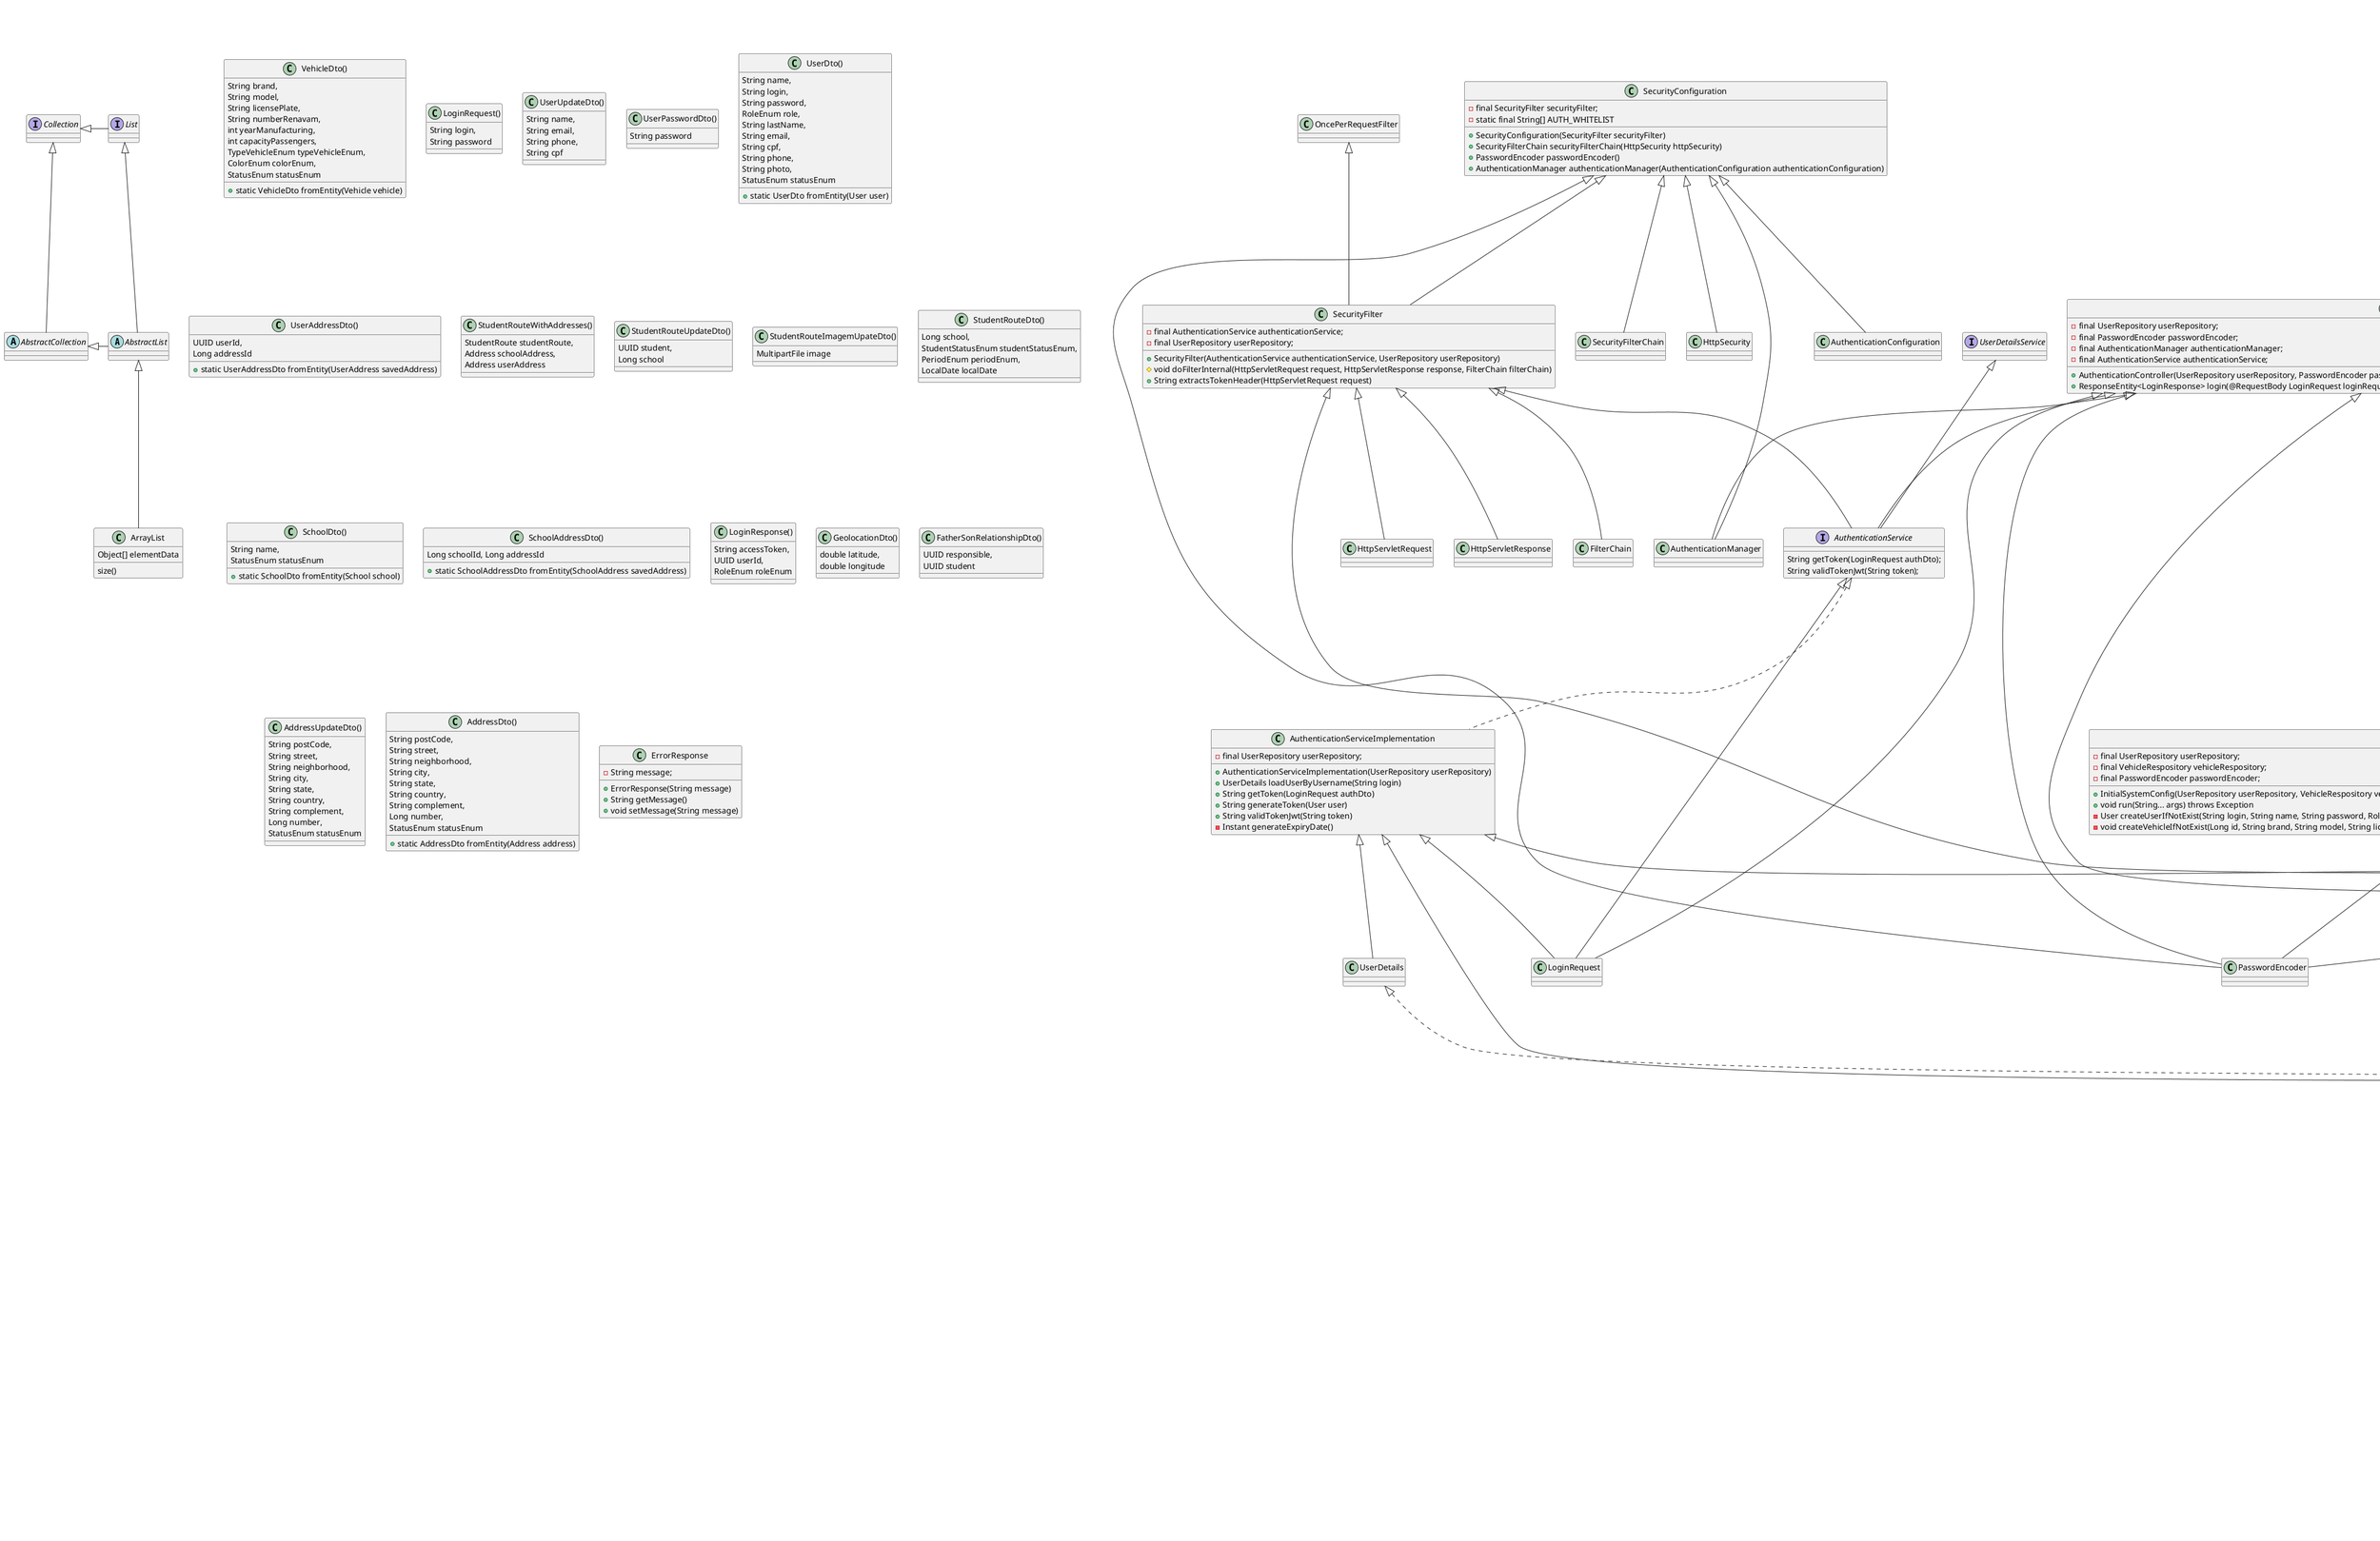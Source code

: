@startuml
'https://plantuml.com/class-diagram

abstract class AbstractList
abstract AbstractCollection
interface List
interface Collection

List <|-- AbstractList
Collection <|-- AbstractCollection

Collection <|- List
AbstractCollection <|- AbstractList
AbstractList <|-- ArrayList

class ArrayList {
    Object[] elementData
    size()
}

VehicleServiceImplementation <|-- VehicleRespository
VehicleServiceImplementation <|-- VehicleDto
VehicleServiceImplementation <|-- Vehicle
class VehicleServiceImplementation implements VehicleService {
    - static final String axNotFound = "Vehicle not found";
    - final VehicleRespository vehicleRespository;
    + VehicleServiceImplementation(VehicleRespository vehicleRespository)
    + VehicleDto createVehicle(VehicleDto vehicleDto)
    + ResponseEntity<?> getAllVehicle()
    + ResponseEntity<?> deleteVehicle(Long vehicleId)
    + ResponseEntity<?> updateVehicle(Long vehicleId, VehicleDto updateVehicleDto)
    + ResponseEntity<?> getVehicleById(Long vehicleId)
    - void setVehicleService(Vehicle vehicle, VehicleDto vehicleDto)
}

UserServiceImplementation <|-- UserRepository
UserServiceImplementation <|-- PasswordEncoder
UserServiceImplementation <|-- UserDto
class UserServiceImplementation implements UserService {
    - final UserRepository userRepository;
    - final PasswordEncoder passwordEncoder;
    - static final String axNotFound = "User not found";
    + UserServiceImplementation(UserRepository userRepository, PasswordEncoder passwordEncoder)
    + UserDto createUser(UserDto userDto)
    + ResponseEntity<?> getAllUsers()
    + ResponseEntity<?> deleteUser(UUID userId)
    + ResponseEntity<?> updateUser(UUID userId, UserUpdateDto updateUserDto)
    + ResponseEntity<?> updateUserPassword(UUID userId, UserPasswordDto updateUserDto)
    + ResponseEntity<?> getUserResponseById(UUID userId)
    - void setUserUpdateService(User user, UserUpdateDto userDto)
    - void setUserService(User user, UserDto userDto)
}

UserAddressServiceImplementation <|-- UserAddressRepository
UserAddressServiceImplementation <|-- UserRepository
UserAddressServiceImplementation <|-- AddressRepository
UserAddressServiceImplementation <|-- UserAddressDto
class UserAddressServiceImplementation implements UserAddressService {
    - final UserAddressRepository userAddressRepository;
    - final UserRepository userRepository;
    - final AddressRepository addressRepository;
    + UserAddressServiceImplementation(UserAddressRepository userAddressRepository, UserRepository userRepository, AddressRepository addressRepository)
    + UserAddressDto createUserAddress(UserAddressDto userAddressDto)
    + ResponseEntity<?> getAllUsersAddress()
    + ResponseEntity<?> deleteUserAddress(Long userAddressId)
    + ResponseEntity<?> updateUserAddress(Long userAddressId, UserAddressDto updateUserAddressDto)
    + ResponseEntity<?> getUserAddressById(Long userAddressId)
    + List<UserAddress> findAddressesByUser_Id(UUID userId)
}

StudentRouteServiceImplementation <|-- StudentRouteRepository
StudentRouteServiceImplementation <|-- UserRepository
StudentRouteServiceImplementation <|-- SchoolRepository
StudentRouteServiceImplementation <|-- StudentRouteDto
StudentRouteServiceImplementation <|-- StudentRouteUpdateDto
StudentRouteServiceImplementation <|-- PeriodEnum
class StudentRouteServiceImplementation implements StudentRouteService {
    - final StudentRouteRepository studentRouteRepository;
    - final UserRepository userRepository;
    - final SchoolRepository schoolRepository;
    + StudentRouteServiceImplementation(StudentRouteRepository studentRouteRepository, UserRepository userRepository, SchoolRepository schoolRepository)
    + ResponseEntity<?> getAllStudentRoute()
    + ResponseEntity<?> createStudentRoute(StudentRouteDto routeDto, UUID userId)
    + List<StudentRoute> findSchoolByUser_Id(UUID userId)
    + ResponseEntity<?> deleteStudentRoute(Long studentSchoolId)
    + ResponseEntity<?> updateStudentRoute(Long studentSchoolId, StudentRouteUpdateDto schoolDto)
    + List<StudentRoute> findSchoolBySchool_Id(Long schoolId)
    + ResponseEntity<?> updateStudentRouteImagem(MultipartFile file, Long routeId)
    + List<StudentRouteWithAddresses> getStudentRoutesByPeriodAndDate(PeriodEnum periodEnum, LocalDate localDate)
    - StudentRoute mapToStudentRoute(Object[] result)
    - Address mapToAddress(Object[] result, boolean user)
    - User mapToUser(UUID userId)
    - School mapToSchool(Long schoolId)
}

SchoolServiceImplementation <|-- SchoolRepository
SchoolServiceImplementation <|-- SchoolDto
class SchoolServiceImplementation implements SchoolService {
    - final SchoolRepository schoolRepository;
    + SchoolServiceImplementation(SchoolRepository schoolRepository)
    + SchoolDto createSchool(SchoolDto schoolDto)
    + ResponseEntity<?> getAllSchool()
    + ResponseEntity<?> deleteSchool(Long schoolId)
    + ResponseEntity<?> updateSchool(Long schoolId, SchoolDto schoolDto)
    + ResponseEntity<?> getSchoolById(Long schoolId)
}

SchoolAddressServiceImplementation <|-- SchoolAddressRepository
SchoolAddressServiceImplementation <|-- SchoolRepository
SchoolAddressServiceImplementation <|-- AddressRepository
SchoolAddressServiceImplementation <|-- SchoolAddressDto
class SchoolAddressServiceImplementation implements SchoolAddressService {
    - final SchoolAddressRepository schoolAddressRepository;
    - final SchoolRepository schoolRepository;
    - final AddressRepository addressRepository;
    + SchoolAddressServiceImplementation(SchoolAddressRepository schoolAddressRepository, SchoolRepository schoolRepository, AddressRepository addressRepository)
    + ResponseEntity<?> getAllSchoolAddress()
    + List<SchoolAddress> findAddressesBySchool_Id(Long schoolId)
    + ResponseEntity<?> deleteUserAddress(Long userAddressId)
    + ResponseEntity<?> updateSchoolAddress(Long schoolAddressId, SchoolAddressDto updateSchoolAddressDto)
    + ResponseEntity<?> getSchoolAddressById(Long schoolAddressId)
}

GoogleMapsService <|-- RouteRequest
class GoogleMapsService {
    - String apiKey;
    + ResponseEntity<String> computeRoutes(RouteRequest request)
}
GoogleGeocodingService <|-- RestTemplate
GoogleGeocodingService <|-- GeolocationDto
class GoogleGeocodingService {
    - String apiKey;
    - final RestTemplate restTemplate;
    + GoogleGeocodingService(RestTemplate restTemplate)
    + GeolocationDto getGeolocation(String address)
}

FatherSonRelationshipServiceImplementation <|-- FatherSonRelationshipRepository
FatherSonRelationshipServiceImplementation <|-- UserRepository
FatherSonRelationshipServiceImplementation <|-- FatherSonRelationshipDto
class FatherSonRelationshipServiceImplementation implements FatherSonRelationshipService {
    - final FatherSonRelationshipRepository fatherSonRelationshipRepository;
    - final UserRepository userRepository;
    + FatherSonRelationshipServiceImplementation(FatherSonRelationshipRepository fatherSonRelationshipRepository, UserRepository userRepository)
    + ResponseEntity<?> getAllFatherSonRelationship()
    + ResponseEntity<?> findFatherSonRelationshipByUserId(FatherSonRelationshipDto fatherSonRelationshipDto)
    + ResponseEntity<?> getFatherSonRelationshipById(Long fatherSonRelationshipId)
    + ResponseEntity<?> deleteFatherSonRelationship(Long fatherSonRelationshipId)
    + ResponseEntity<?> updateFatherSonRelationship(Long fatherSonRelationshipId, FatherSonRelationshipDto fatherSonRelationshipDto)
    + ResponseEntity<?> createFatherSonRelationship(FatherSonRelationshipDto fatherSonRelationshipDto)
}

AuthenticationServiceImplementation <|-- UserRepository
AuthenticationServiceImplementation <|-- UserDetails
AuthenticationServiceImplementation <|-- LoginRequest
AuthenticationServiceImplementation <|-- User
class AuthenticationServiceImplementation implements AuthenticationService {
    - final UserRepository userRepository;
    + AuthenticationServiceImplementation(UserRepository userRepository)
    + UserDetails loadUserByUsername(String login)
    + String getToken(LoginRequest authDto)
    + String generateToken(User user)
    + String validTokenJwt(String token)
    - Instant generateExpiryDate()
}

AddressServiceImplementation <|-- AddressRepository
AddressServiceImplementation <|-- UserRepository
AddressServiceImplementation <|-- GoogleGeocodingService
AddressServiceImplementation <|-- UserAddressRepository
AddressServiceImplementation <|-- SchoolAddressRepository
AddressServiceImplementation <|-- SchoolRepository
AddressServiceImplementation <|-- AddressUpdateDto
AddressServiceImplementation <|-- AddressDto
AddressServiceImplementation <|-- Address
class AddressServiceImplementation implements AddressService {
    - final AddressRepository addressRepository;
    - final UserRepository userRepository;
    - final GoogleGeocodingService geocodingService;
    - final UserAddressRepository userAddressRepository;
    - final SchoolAddressRepository schoolAddressRepository;
    - final SchoolRepository schoolRepository;
    + AddressServiceImplementation(AddressRepository addressRepository, UserRepository userRepository, GoogleGeocodingService geocodingService, UserAddressRepository userAddressRepository, SchoolAddressRepository schoolAddressRepository, SchoolRepository schoolRepository)
    + ResponseEntity<?> getAllAddress()
    + ResponseEntity<?> deleteAddress(Long addressId)
    + ResponseEntity<?> updateAddress(Long addressId, AddressUpdateDto addressUpdateDto)
    + ResponseEntity<?> getAddressResponseById(Long addressId)
    - School getSchoolById(Long schoolId)
    - Address createAddress(AddressDto addressDto)
    - void setAddressDetailsUpdate(Address address, AddressUpdateDto addressUpdateDto)
    - void setAddressDetails(Address address, AddressDto addressDto)
    + ResponseEntity<?> createAddressByUser(AddressDto addressDto, UUID userId)
    + ResponseEntity<?> createAddressBySchool(AddressDto addressDto, Long schoolId)
    + String getFullAddress(String street, Long number, String neighborhood, String city, String state, String postCode, String country)
}

VehicleService <|-- VehicleDto
interface VehicleService {
    VehicleDto createVehicle(VehicleDto vehicleDto);
    ResponseEntity<?> getAllVehicle();
    ResponseEntity<?> deleteVehicle(Long vehicleId);
    ResponseEntity<?> updateVehicle(Long vehicleId, VehicleDto updateVehicleDto);
    ResponseEntity<?> getVehicleById(Long vehicleId);
}

UserService <|-- UserDto
UserService <|-- UserPasswordDto
interface UserService {
    UserDto createUser(UserDto userDto);
    ResponseEntity<?> getAllUsers();
    ResponseEntity<?>  deleteUser(UUID userId);
    ResponseEntity<?>  updateUser(UUID userId, UserUpdateDto updateUserDto);
    ResponseEntity<?> getUserResponseById(UUID userId);
    ResponseEntity<?> updateUserPassword(UUID userId, UserPasswordDto updateUserDto);
}

UserAddressService <|-- UserAddressDto
interface UserAddressService {
    UserAddressDto createUserAddress(UserAddressDto userAddressDto);
    ResponseEntity<?> getAllUsersAddress();
    ResponseEntity<?> deleteUserAddress(Long userAddressId);
    ResponseEntity<?> updateUserAddress(Long userAddressId, UserAddressDto updateUserAddressDto);
    ResponseEntity<?> getUserAddressById(Long userAddressId);
    List<UserAddress> findAddressesByUser_Id(UUID userId);
}

StudentRouteService <|-- StudentRouteDto
StudentRouteService <|-- StudentRouteUpdateDto
StudentRouteService <|-- PeriodEnum
interface StudentRouteService {
    ResponseEntity<?> getAllStudentRoute();
    ResponseEntity<?> createStudentRoute(StudentRouteDto schoolDto, UUID userId);
    List<StudentRoute> findSchoolByUser_Id(UUID userId);
    ResponseEntity<?> deleteStudentRoute(Long studentSchoolId);
    ResponseEntity<?> updateStudentRoute(Long studentSchoolId, StudentRouteUpdateDto schoolDto);
    List<StudentRoute> findSchoolBySchool_Id(Long schoolId);
    ResponseEntity<?> updateStudentRouteImagem(MultipartFile file, Long routeId);
    List<StudentRouteWithAddresses> getStudentRoutesByPeriodAndDate(PeriodEnum periodEnum, LocalDate localDate);
}

SchoolService <|-- SchoolDto
interface SchoolService {
    SchoolDto createSchool(SchoolDto schoolDto);
    ResponseEntity<?> getAllSchool();
    ResponseEntity<?> deleteSchool(Long schoolId);
    ResponseEntity<?> updateSchool(Long schoolId, SchoolDto schoolDto);
    ResponseEntity<?> getSchoolById(Long schoolId);
}

SchoolAddressService <|-- SchoolAddressDto
interface SchoolAddressService {
    ResponseEntity<?> getAllSchoolAddress();
    List<SchoolAddress> findAddressesBySchool_Id(Long schoolId);
    ResponseEntity<?> deleteUserAddress(Long userAddressId);
    ResponseEntity<?> updateSchoolAddress(Long schoolAddressId, SchoolAddressDto updateSchoolAddressDto);
    ResponseEntity<?> getSchoolAddressById(Long schoolAddressId);
}

FatherSonRelationshipService <|-- FatherSonRelationshipDto
interface FatherSonRelationshipService {
    ResponseEntity<?> getAllFatherSonRelationship();
    ResponseEntity<?> getFatherSonRelationshipById(Long fatherSonRelationshipId);
    ResponseEntity<?> findFatherSonRelationshipByUserId(FatherSonRelationshipDto fatherSonRelationshipDto);
    ResponseEntity<?> deleteFatherSonRelationship(Long fatherSonRelationshipId);
    ResponseEntity<?> updateFatherSonRelationship(Long fatherSonRelationshipId, FatherSonRelationshipDto fatherSonRelationshipDto);
    ResponseEntity<?> createFatherSonRelationship(FatherSonRelationshipDto fatherSonRelationship);
}

AuthenticationService <|-- LoginRequest
interface AuthenticationService extends UserDetailsService {
    String getToken(LoginRequest authDto);
    String validTokenJwt(String token);
}

AddressService <|-- AddressDto
AddressService <|-- AddressUpdateDto
interface AddressService {
    ResponseEntity<?> createAddressByUser(AddressDto addressDto, UUID userId);
    ResponseEntity<?>  getAllAddress();
    ResponseEntity<?> deleteAddress(Long addressId);
    ResponseEntity<?> createAddressBySchool(AddressDto addressDto, Long schoolId);
    ResponseEntity<?> getAddressResponseById(Long addressId);
    ResponseEntity<?> updateAddress(Long addressId, AddressUpdateDto addressUpdateDto);
}

SwaggerConfig <|-- OpenAPI
class SwaggerConfig {
    + OpenAPI openAPI()
}

SecurityFilter <|-- AuthenticationService
SecurityFilter <|-- UserRepository
SecurityFilter <|-- HttpServletRequest
SecurityFilter <|-- HttpServletResponse
SecurityFilter <|-- FilterChain
class SecurityFilter extends OncePerRequestFilter {
    - final AuthenticationService authenticationService;
    - final UserRepository userRepository;
    + SecurityFilter(AuthenticationService authenticationService, UserRepository userRepository)
    # void doFilterInternal(HttpServletRequest request, HttpServletResponse response, FilterChain filterChain)
    + String extractsTokenHeader(HttpServletRequest request)
}

SecurityConfiguration <|-- SecurityFilter
SecurityConfiguration <|-- SecurityFilterChain
SecurityConfiguration <|-- HttpSecurity
SecurityConfiguration <|-- PasswordEncoder
SecurityConfiguration <|-- AuthenticationManager
SecurityConfiguration <|-- AuthenticationConfiguration
class SecurityConfiguration {
    - final SecurityFilter securityFilter;
    + SecurityConfiguration(SecurityFilter securityFilter)
    + SecurityFilterChain securityFilterChain(HttpSecurity httpSecurity)
    + PasswordEncoder passwordEncoder()
    + AuthenticationManager authenticationManager(AuthenticationConfiguration authenticationConfiguration)
    - static final String[] AUTH_WHITELIST
}

InitialSystemConfig <|-- UserRepository
InitialSystemConfig <|-- VehicleRespository
InitialSystemConfig <|-- PasswordEncoder
class InitialSystemConfig implements CommandLineRunner {
    - final UserRepository userRepository;
    - final VehicleRespository vehicleRespository;
    - final PasswordEncoder passwordEncoder;
    + InitialSystemConfig(UserRepository userRepository, VehicleRespository vehicleRespository, PasswordEncoder passwordEncoder)
    + void run(String... args) throws Exception
    - User createUserIfNotExist(String login, String name, String password, RoleEnum role, String lastName, String email, String cpf, String phone, String photo, StatusEnum status)
    - void createVehicleIfNotExist(Long id, String brand, String model, String licensePlate, String numberRenavam, int yearManufacturing, TypeVehicleEnum typeVehicleEnum, ColorEnum colorEnum, StatusEnum statusEnum)
}

CorsConfig <|-- CorsRegistry
class CorsConfig implements WebMvcConfigurer {
    + void addCorsMappings(CorsRegistry registry)
}

AppConfig <|-- RestTemplate
AppConfig <|-- AddressService
AppConfig <|-- AddressRepository
AppConfig <|-- UserRepository
AppConfig <|-- GoogleGeocodingService
AppConfig <|-- UserAddressRepository
AppConfig <|-- SchoolAddressRepository
AppConfig <|-- SchoolRepository
class AppConfig {
    + RestTemplate restTemplate()
    + AddressService addressService(AddressRepository addressRepository, UserRepository userRepository, GoogleGeocodingService geocodingService, UserAddressRepository userAddressRepository, SchoolAddressRepository schoolAddressRepository, SchoolRepository schoolRepository)
}

VehicleDto <|-- TypeVehicleEnum
VehicleDto <|-- ColorEnum
VehicleDto <|-- StatusEnum
class VehicleDto() {
    String brand,
    String model,
    String licensePlate,
    String numberRenavam,
    int yearManufacturing,
    int capacityPassengers,
    TypeVehicleEnum typeVehicleEnum,
    ColorEnum colorEnum,
    StatusEnum statusEnum
    + static VehicleDto fromEntity(Vehicle vehicle)
}


class LoginRequest() {
 String login,
 String password
}

class UserUpdateDto() {
    String name,
    String email,
    String phone,
    String cpf
}

class UserPasswordDto() {
    String password
}

UserDto <|-- RoleEnum
UserDto <|-- StatusEnum
UserDto <|-- UserDto
class UserDto() {
    String name,
    String login,
    String password,
    RoleEnum role,
    String lastName,
    String email,
    String cpf,
    String phone,
    String photo,
    StatusEnum statusEnum
    + static UserDto fromEntity(User user)
}

UserAddressDto <|-- UserAddressDto
class UserAddressDto() {
    UUID userId,
    Long addressId
    + static UserAddressDto fromEntity(UserAddress savedAddress)
}

StudentRouteWithAddresses <|-- StudentRoute
StudentRouteWithAddresses <|-- Address
class StudentRouteWithAddresses(){
       StudentRoute studentRoute,
       Address schoolAddress,
       Address userAddress
}

class StudentRouteUpdateDto() {
    UUID student,
    Long school
}

class StudentRouteImagemUpateDto() {
    MultipartFile image
}

StudentRouteDto <|-- StudentStatusEnum
StudentRouteDto <|-- PeriodEnum
class StudentRouteDto() {
    Long school,
    StudentStatusEnum studentStatusEnum,
    PeriodEnum periodEnum,
    LocalDate localDate
}

SchoolDto <|-- StatusEnum
SchoolDto <|-- SchoolDto
class SchoolDto() {
    String name,
    StatusEnum statusEnum
    + static SchoolDto fromEntity(School school)
}

SchoolAddressDto <|-- SchoolAddressDto
class SchoolAddressDto() {
    Long schoolId, Long addressId
    + static SchoolAddressDto fromEntity(SchoolAddress savedAddress)
}

LoginResponse <|-- RoleEnum
class LoginResponse() {
    String accessToken,
    UUID userId,
    RoleEnum roleEnum
}

class GeolocationDto() {
    double latitude,
    double longitude
}

class FatherSonRelationshipDto() {
    UUID responsible,
    UUID student
}

AddressUpdateDto <|-- StatusEnum
class AddressUpdateDto() {
    String postCode,
    String street,
    String neighborhood,
    String city,
    String state,
    String country,
    String complement,
    Long number,
    StatusEnum statusEnum
}

AddressDto <|-- StatusEnum
AddressDto <|-- AddressDto
class AddressDto() {
    String postCode,
    String street,
    String neighborhood,
    String city,
    String state,
    String country,
    String complement,
    Long number,
    StatusEnum statusEnum
    + static AddressDto fromEntity(Address address)
}

VehicleController <|-- VehicleService
VehicleController <|-- VehicleDto
class VehicleController {
    - final VehicleService vehicleService;
    + VehicleController(VehicleService vehicleService)
    + VehicleDto createVehicle(@RequestBody VehicleDto vehicleDto)
    + ResponseEntity<?>  listVehicle()
    + ResponseEntity<?> deleteVehicle(@PathVariable Long vehicleId)
    + ResponseEntity<?> updateVehicle(@PathVariable Long vehicleId, @Validated @RequestBody VehicleDto updateVehicleDto)
    + ResponseEntity<?> getUserById(@PathVariable Long vehicleId)
}

UserController <|-- userService
UserController <|-- UserDto
UserController <|-- UserPasswordDto
class UserController {
    - final UserService userService;
    + UserController(UserService userService)
    + UserDto createUser(@RequestBody UserDto userDto)
    + ResponseEntity<?> listUsers()
    + ResponseEntity<?> deleteUser(@PathVariable UUID userId)
    + ResponseEntity<?> updateUser(@PathVariable UUID userId, @Validated @RequestBody UserUpdateDto updateUserDto)
    + ResponseEntity<?> updateUserPassword(@PathVariable UUID userId, @Validated @RequestBody UserPasswordDto userPasswordDtoDto)
    + ResponseEntity<?> getUserById(@PathVariable UUID userId)
}

StudentRouteController <|-- StudentRouteService
StudentRouteController <|-- StudentRouteDto
StudentRouteController <|-- PeriodEnum
class StudentRouteController {
    - final StudentRouteService studentRouteService;
    + StudentRouteController(StudentRouteService studentRouteService)
    + ResponseEntity<?> createStudentRoute(@RequestBody StudentRouteDto routeDtoDto, @PathVariable UUID userId)
    + ResponseEntity<?> listStudentRoute()
    + ResponseEntity<?> getUserAddressesByUserId(@PathVariable UUID userId)
    + ResponseEntity<?> deleteAddress(@PathVariable Long studentRouteId)
    + ResponseEntity<?> updateStudentRoute(@PathVariable Long studentRouteId, @RequestBody StudentRouteUpdateDto routeDto)
    + ResponseEntity<?> getRouteBySchool(@PathVariable Long schoolId)
    + ResponseEntity<?> updateImage(@RequestParam("file") MultipartFile file, @PathVariable Long routeId)
    + ResponseEntity<?> getRouteByPeriodAndDate(@RequestParam PeriodEnum periodEnum, @RequestParam @DateTimeFormat(iso = DateTimeFormat.ISO.DATE) LocalDate localDate)
}

SchoolController <|-- SchoolService
SchoolController <|-- SchoolDto
class SchoolController {
    - final SchoolService schoolService;
    + SchoolController(SchoolService schoolService)
    + SchoolDto createSchool(@RequestBody SchoolDto schoolDto)
    + ResponseEntity<?> listSchool()
    + ResponseEntity<?> deleteScholl(@PathVariable Long schoolId)
    + ResponseEntity<?> updateSchool(@PathVariable Long schoolId, @Validated @RequestBody SchoolDto schoolDto)
    + ResponseEntity<?> getSchoolById(@PathVariable Long schoolId)
}

FatherSonRelationshipController <|-- FatherSonRelationshipService
FatherSonRelationshipController <|-- FatherSonRelationshipDto
class FatherSonRelationshipController {
    - final FatherSonRelationshipService fatherSonRelationshipService;
    + FatherSonRelationshipController(FatherSonRelationshipService fatherSonRelationshipService)
    + ResponseEntity<?> fatherSonRelationshipDto(@RequestBody FatherSonRelationshipDto fatherSonRelationship)
    + ResponseEntity<?> listFatherSonRelationship()
    + ResponseEntity<?> getFatherSonRelationshipById(@PathVariable Long fatherSonRelationshipId)
    + ResponseEntity<?> getFatherSonRelationshipByUserId(@Validated @RequestBody FatherSonRelationshipDto fatherSonRelationshipDto)
    + ResponseEntity<?> deleteFatherSonRelationship(@PathVariable Long fatherSonRelationshipId)
    + ResponseEntity<?> FatherSonRelationship(@PathVariable Long fatherSonRelationshipId, @Validated @RequestBody FatherSonRelationshipDto fatherSonRelationshipDto)
}

AuthenticationController <|-- UserRepository
AuthenticationController <|-- PasswordEncoder
AuthenticationController <|-- AuthenticationManager
AuthenticationController <|-- AuthenticationService
AuthenticationController <|-- LoginRequest
class AuthenticationController {
    - final UserRepository userRepository;
    - final PasswordEncoder passwordEncoder;
    - final AuthenticationManager authenticationManager;
    - final AuthenticationService authenticationService;
    + AuthenticationController(UserRepository userRepository, PasswordEncoder passwordEncoder, AuthenticationManager authenticationManager, AuthenticationService authenticationService)
    + ResponseEntity<LoginResponse> login(@RequestBody LoginRequest loginRequest)
}

AddressController <|-- AddressService
AddressController <|-- UserAddressService
AddressController <|-- SchoolAddressService
AddressController <|-- AddressUpdateDto
AddressController <|-- AddressDto
AddressController <|-- UserAddressDto
AddressController <|-- SchoolAddressDto
class AddressController {
    - final AddressService addressService;
    - final UserAddressService userAddressService;
    - final SchoolAddressService schoolAddressService;
    + AddressController(AddressService addressService, UserAddressService userAddressService, SchoolAddressService schoolAddressService)
    + ResponseEntity<?> listAddress()
    + ResponseEntity<?> deleteAddress(@PathVariable Long addressId)
    + ResponseEntity<?> updateAddress(@PathVariable Long addressId, @RequestBody AddressUpdateDto addressUpdateDto)
    + ResponseEntity<?> getAddressById(@PathVariable Long addressId)
    + ResponseEntity<?> createAddressByUser(@RequestBody AddressDto addressDto, @PathVariable UUID userId)
    + ResponseEntity<?> listUsersAddress()
    + ResponseEntity<?> deleteUserAddress(@PathVariable Long userAddressId)
    + ResponseEntity<?> updateUserAddress(@PathVariable Long userAddressId, @Validated @RequestBody UserAddressDto updateUserAddressDto)
    + ResponseEntity<?> getUserAddressById(@PathVariable Long userAddressId)
    + ResponseEntity<?> getUserAddressesByUserId(@PathVariable UUID userId)
    + ResponseEntity<?> createAddressBySchool(@RequestBody AddressDto addressDto, @PathVariable Long schoolId)
    + ResponseEntity<?> listSchools()
    + ResponseEntity<?> getSchoolAddressById(@PathVariable Long schoolAddressId)
    + ResponseEntity<?> getUserAddressesBySchoolId(@PathVariable Long schoolId)
    + ResponseEntity<?> deleteSchoolAddress(@PathVariable Long schoolAddressId)
    + ResponseEntity<?> updateSchoolAddress(@PathVariable Long schoolAddressId, @Validated @RequestBody SchoolAddressDto updateSchoolAddressDto)
}

interface AddressRepository extends JpaRepository<Address, Long> {
}

SchoolAddressRepository <|-- SchoolAddress
interface SchoolAddressRepository extends JpaRepository<SchoolAddress, Long> {
    List<SchoolAddress> findBySchool_Id(Long schoolId);
}

FatherSonRelationshipRepository <|-- FatherSonRelationship
interface FatherSonRelationshipRepository extends JpaRepository<FatherSonRelationship, Long> {
    List<FatherSonRelationship> findByResponsible_IdOrStudent_Id(UUID responsibleId, UUID studentId);
}

SchoolRepository <|-- School
interface SchoolRepository extends JpaRepository<School, Long> {
    Optional<School> findByName(String name);
}

StudentRouteRepository <|-- StudentRoute
StudentRouteRepository <|-- PeriodEnum
interface StudentRouteRepository extends JpaRepository<StudentRoute, Long> {
    List<StudentRoute> findByUser_Id(UUID userId);
    List<StudentRoute> findBySchool_Id(Long school);
    List<StudentRoute> findByPeriodEnumAndLocalDate(PeriodEnum periodEnum, LocalDate localDate);
    List<Object[]> findWithAddressesByPeriodEnumAndLocalDateAndConfimationStudentEnumAndStudentStatusEnumNot(
            @Param("periodEnum") String periodEnum,
            @Param("localDate") LocalDate localDate,
            @Param("confimationStudentEnum") String confimationStudentEnum,
            @Param("studentStatusEnum") String studentStatusEnum);
}

UserAddressRepository <|-- UserAddress
interface UserAddressRepository extends JpaRepository<UserAddress, Long> {
    List<UserAddress> findByUser_Id(UUID userId);
}

UserRepository <|-- User
interface UserRepository extends JpaRepository<User, UUID> {
    Optional<User> findByLogin(String login);
    Optional<User> findByCpf(String cpf);
}

VehicleRespository <|-- Vehicle
interface VehicleRespository extends JpaRepository<Vehicle, Long> {
    Optional<Vehicle> findByNumberRenavan(String numberRenavan);
    Optional<Vehicle> findByLicensePlate(String licensePlate);
}


Vehicle <|-- TypeVehicleEnum
Vehicle <|-- ColorEnum
Vehicle <|-- StatusEnum
class Vehicle {
    - Long id;
    - String brand;
    - String model;
    - String licensePlate;
    - String numberRenavan;
    - int yearManufacturing;
    - int capacityPassengers;
    - TypeVehicleEnum typeVehicleEnum;
    - ColorEnum colorEnum;
    - StatusEnum statusEnum;
    + void setTypeVehicleEnum(TypeVehicleEnum typeVehicleEnum)
    + Vehicle get()
    + void set()
}

UserAddress <|-- User
UserAddress <|-- Address
class UserAddress {
    - Long id;
    - User user;
    - Address address;
    + UserAddress get()
    + void set()
}

User <|-- RoleEnum
User <|-- StatusEnum
class User implements UserDetails {
    - UUID id;
    - String name;
    - String login;
    - String password;
    - RoleEnum role;
    - String lastName;
    - String email;
    - String cpf;
    - String phone;
    - String photo;
    - StatusEnum statusEnum;
    + Collection<? extends GrantedAuthority> getAuthorities()
    + String getUsername()
    + boolean isAccountNonExpired()
    + boolean isAccountNonLocked()
    + boolean isCredentialsNonExpired()
    + boolean isEnabled()
    + boolean isLoginCorrect(LoginRequest loginRequest, PasswordEncoder passwordEncoder)
}

StudentRoute <|-- LocalDate
StudentRoute <|-- StudentStatusEnum
StudentRoute <|-- User
StudentRoute <|-- School
StudentRoute <|-- StatusRouteEnum
StudentRoute <|-- ConfimationStudentEnum
StudentRoute <|-- PeriodEnum
class StudentRoute {
    - Long id;
    - User user;
    - School school;
    - LocalDate localDate;
    - StudentStatusEnum studentStatusEnum;
    - StatusRouteEnum statusRouteEnum;
    - ConfimationStudentEnum confimationStudentEnum;
    - PeriodEnum periodEnum;
    - byte[] imageData;
    + StudentRoute get()
    + void set()
}

SchoolAddress <|-- School
SchoolAddress <|-- Address
class SchoolAddress {
    - Long id;
    - School school;
    - Address address;
    + SchoolAddress get()
    + void set()
}

School <|-- StatusEnum
class School {
    - Long id;
    - String name;
    - StatusEnum statusEnum;
    + School get()
    + void set()
}

class Location {
    - String address;
    + String get()
    + void set()
}

GeolocationResponse <|-- Result
class GeolocationResponse {
    - String status;
    - List<Result> results;
    + String getStatus()
    + void setStatus(String status)
    + List<Result> getResults()
    + void setResults(List<Result> results)
}

Result <|-- Geometry
class Result {
    - Geometry geometry;
    + Geometry getGeometry()
    + void setGeometry(Geometry geometry)
}
Geometry <|-- Location
class Geometry {
    - Location location;
    + Location getLocation()
    + void setLocation(Location location)
}

class Location {
    - double lat;
    - double lng;
    + double getLat()
    + void setLat(double lat)
    + double getLng()
    + void setLng(double lng)
}

Address <|-- StatusEnum
class Address {
    - Long id;
    - String postCode;
    - String street;
    - String neighborhood;
    - String city;
    - String state;
    - String country;
    - String complement;
    - Long number;
    - Double latitude;
    - Double longitude;
    - StatusEnum statusEnum;
    + Address get()
    + void set()
}

class ErrorResponse{
    - String message;
    + ErrorResponse(String message)
    + String getMessage()
    + void setMessage(String message)
}

FatherSonRelationship <|-- User
class FatherSonRelationship {
    - Long id;
    - User responsible;
    - User student;

    + FatherSonRelationship get()
    + void set()
}
enum ColorEnum {
    WHITE
    BLACK
    RED
    BLUE
    YELLOW
    GREEN
    SILVER
    GRAY
    ORANGE
    PINK
    BROWN
    PURPLE
    - value
    + voidColorEnum(String value)
    + String getValue()
}
enum ConfimationStudentEnum {
    CONFIRM
    CANCEL
    ABSENT
    NOTENTER
    - String confimationStudent;
    + boolean ConfimationStudentEnum(String confimationStudent)
}

enum PeriodEnum {
    MORNING
    EVENING
    NIGHT
    - String periodEnum;
    + void PeriodEnum(String PeriodEnum)
    + boolean isPeriodValid(this periodEnum)
}

enum RoleEnum {
    ADMIN
    USER
    DRIVER
    RESPONSIBLE
    STUDENT
    - String role;
    + void RoleEnum(String role)
    + boolean contains(String role)
}

enum StatusEnum {
    ACTIVATE
    DISABLED
    - String status;
    + void StatusEnum(String status)
    + String getStatus()
}

enum StatusRouteEnum {
    WAITINGTOSTART
    ROUTESTARTED
    ROUTEFINISHED
    - String routeStatus;
    + void StatusRouteEnum(String routeStatus)
    + boolean isRouteStatusValid(this statusRouteEnum)
}

enum StudentStatusEnum {
    IWONTGO
    ONEWAYONLY
    ONLYAROUND
    ROUNDTRIP
    + String routeStatus;
    + void StudentStatusEnum(String routeStatus)
    + boolean isStudentStatusValid(this studentStatusEnum)
}

enum TypeVehicleEnum {
    URBANBUS
    BUSRODOVIARIO
    MICROBUS
    VAN
    PASSING_CAR
    TRUCK
    MOTORCYCLE
    BICYCLE
    TRACTOR
    OTHER
    - int maximumCapacity;
    + void TypeVehicleEnum(int maximumCapacity)
    + int getMaximumCapacity()
}

@enduml